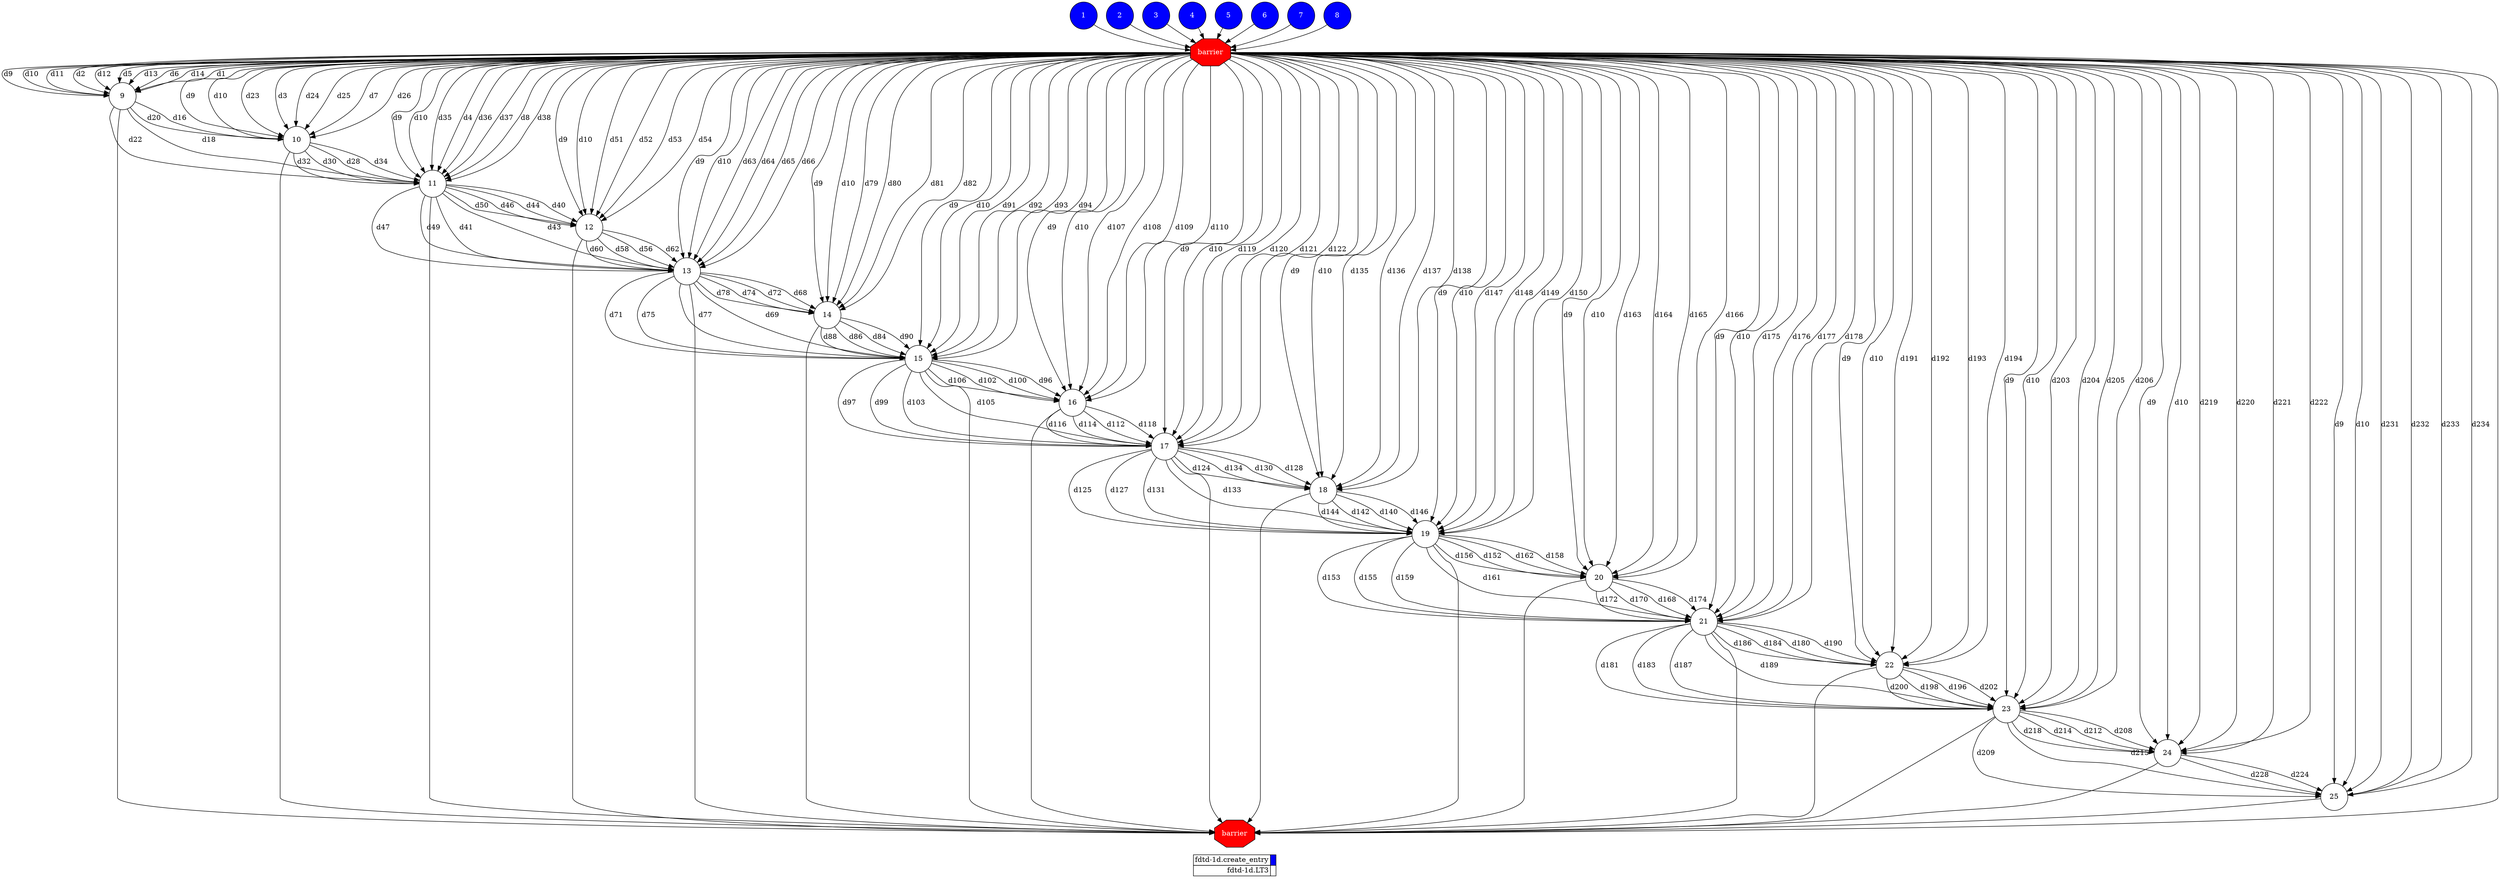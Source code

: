 digraph {
  rankdir=TB;
  labeljust="l";
  subgraph dependence_graph {
    ranksep=0.20;
    node[height=0.75];

1[shape=circle, style=filled fillcolor="#0000ff" fontcolor="#ffffff"];
2[shape=circle, style=filled fillcolor="#0000ff" fontcolor="#ffffff"];
3[shape=circle, style=filled fillcolor="#0000ff" fontcolor="#ffffff"];
4[shape=circle, style=filled fillcolor="#0000ff" fontcolor="#ffffff"];
5[shape=circle, style=filled fillcolor="#0000ff" fontcolor="#ffffff"];
6[shape=circle, style=filled fillcolor="#0000ff" fontcolor="#ffffff"];
7[shape=circle, style=filled fillcolor="#0000ff" fontcolor="#ffffff"];
8[shape=circle, style=filled fillcolor="#0000ff" fontcolor="#ffffff"];
Synchro1[label="barrier", shape=octagon, style=filled fillcolor="#ff0000" fontcolor="#FFFFFF"];
2 -> Synchro1;
7 -> Synchro1;
8 -> Synchro1;
1 -> Synchro1;
3 -> Synchro1;
4 -> Synchro1;
5 -> Synchro1;
6 -> Synchro1;
9[shape=circle, style=filled fillcolor="#ffffff" fontcolor="#000000"];
Synchro1 -> 9[ label="d9" ];
Synchro1 -> 9[ label="d10" ];
Synchro1 -> 9[ label="d11" ];
Synchro1 -> 9[ label="d2" ];
Synchro1 -> 9[ label="d12" ];
Synchro1 -> 9[ label="d5" ];
Synchro1 -> 9[ label="d13" ];
Synchro1 -> 9[ label="d6" ];
Synchro1 -> 9[ label="d14" ];
Synchro1 -> 9[ label="d1" ];
10[shape=circle, style=filled fillcolor="#ffffff" fontcolor="#000000"];
Synchro1 -> 10[ label="d9" ];
Synchro1 -> 10[ label="d10" ];
Synchro1 -> 10[ label="d23" ];
Synchro1 -> 10[ label="d3" ];
Synchro1 -> 10[ label="d24" ];
9 -> 10[ label="d20" ];
Synchro1 -> 10[ label="d25" ];
Synchro1 -> 10[ label="d7" ];
Synchro1 -> 10[ label="d26" ];
9 -> 10[ label="d16" ];
11[shape=circle, style=filled fillcolor="#ffffff" fontcolor="#000000"];
Synchro1 -> 11[ label="d9" ];
Synchro1 -> 11[ label="d10" ];
Synchro1 -> 11[ label="d35" ];
10 -> 11[ label="d34" ];
Synchro1 -> 11[ label="d4" ];
Synchro1 -> 11[ label="d36" ];
9 -> 11[ label="d18" ];
10 -> 11[ label="d32" ];
Synchro1 -> 11[ label="d37" ];
10 -> 11[ label="d30" ];
Synchro1 -> 11[ label="d8" ];
Synchro1 -> 11[ label="d38" ];
9 -> 11[ label="d22" ];
10 -> 11[ label="d28" ];
12[shape=circle, style=filled fillcolor="#ffffff" fontcolor="#000000"];
Synchro1 -> 12[ label="d9" ];
Synchro1 -> 12[ label="d10" ];
Synchro1 -> 12[ label="d51" ];
11 -> 12[ label="d50" ];
Synchro1 -> 12[ label="d52" ];
11 -> 12[ label="d46" ];
Synchro1 -> 12[ label="d53" ];
11 -> 12[ label="d44" ];
Synchro1 -> 12[ label="d54" ];
11 -> 12[ label="d40" ];
13[shape=circle, style=filled fillcolor="#ffffff" fontcolor="#000000"];
Synchro1 -> 13[ label="d9" ];
Synchro1 -> 13[ label="d10" ];
Synchro1 -> 13[ label="d63" ];
12 -> 13[ label="d62" ];
11 -> 13[ label="d41" ];
Synchro1 -> 13[ label="d64" ];
11 -> 13[ label="d43" ];
12 -> 13[ label="d60" ];
Synchro1 -> 13[ label="d65" ];
12 -> 13[ label="d58" ];
11 -> 13[ label="d47" ];
Synchro1 -> 13[ label="d66" ];
11 -> 13[ label="d49" ];
12 -> 13[ label="d56" ];
14[shape=circle, style=filled fillcolor="#ffffff" fontcolor="#000000"];
Synchro1 -> 14[ label="d9" ];
Synchro1 -> 14[ label="d10" ];
Synchro1 -> 14[ label="d79" ];
13 -> 14[ label="d78" ];
Synchro1 -> 14[ label="d80" ];
13 -> 14[ label="d74" ];
Synchro1 -> 14[ label="d81" ];
13 -> 14[ label="d72" ];
Synchro1 -> 14[ label="d82" ];
13 -> 14[ label="d68" ];
15[shape=circle, style=filled fillcolor="#ffffff" fontcolor="#000000"];
Synchro1 -> 15[ label="d9" ];
Synchro1 -> 15[ label="d10" ];
Synchro1 -> 15[ label="d91" ];
14 -> 15[ label="d90" ];
13 -> 15[ label="d69" ];
Synchro1 -> 15[ label="d92" ];
13 -> 15[ label="d71" ];
14 -> 15[ label="d88" ];
Synchro1 -> 15[ label="d93" ];
14 -> 15[ label="d86" ];
13 -> 15[ label="d75" ];
Synchro1 -> 15[ label="d94" ];
13 -> 15[ label="d77" ];
14 -> 15[ label="d84" ];
16[shape=circle, style=filled fillcolor="#ffffff" fontcolor="#000000"];
Synchro1 -> 16[ label="d9" ];
Synchro1 -> 16[ label="d10" ];
Synchro1 -> 16[ label="d107" ];
15 -> 16[ label="d106" ];
Synchro1 -> 16[ label="d108" ];
15 -> 16[ label="d102" ];
Synchro1 -> 16[ label="d109" ];
15 -> 16[ label="d100" ];
Synchro1 -> 16[ label="d110" ];
15 -> 16[ label="d96" ];
17[shape=circle, style=filled fillcolor="#ffffff" fontcolor="#000000"];
Synchro1 -> 17[ label="d9" ];
Synchro1 -> 17[ label="d10" ];
Synchro1 -> 17[ label="d119" ];
16 -> 17[ label="d118" ];
15 -> 17[ label="d97" ];
Synchro1 -> 17[ label="d120" ];
15 -> 17[ label="d99" ];
16 -> 17[ label="d116" ];
Synchro1 -> 17[ label="d121" ];
16 -> 17[ label="d114" ];
15 -> 17[ label="d103" ];
Synchro1 -> 17[ label="d122" ];
15 -> 17[ label="d105" ];
16 -> 17[ label="d112" ];
18[shape=circle, style=filled fillcolor="#ffffff" fontcolor="#000000"];
Synchro1 -> 18[ label="d9" ];
Synchro1 -> 18[ label="d10" ];
Synchro1 -> 18[ label="d135" ];
17 -> 18[ label="d134" ];
Synchro1 -> 18[ label="d136" ];
17 -> 18[ label="d130" ];
Synchro1 -> 18[ label="d137" ];
17 -> 18[ label="d128" ];
Synchro1 -> 18[ label="d138" ];
17 -> 18[ label="d124" ];
19[shape=circle, style=filled fillcolor="#ffffff" fontcolor="#000000"];
Synchro1 -> 19[ label="d9" ];
Synchro1 -> 19[ label="d10" ];
Synchro1 -> 19[ label="d147" ];
18 -> 19[ label="d146" ];
17 -> 19[ label="d125" ];
Synchro1 -> 19[ label="d148" ];
17 -> 19[ label="d127" ];
18 -> 19[ label="d144" ];
Synchro1 -> 19[ label="d149" ];
18 -> 19[ label="d142" ];
17 -> 19[ label="d131" ];
Synchro1 -> 19[ label="d150" ];
17 -> 19[ label="d133" ];
18 -> 19[ label="d140" ];
20[shape=circle, style=filled fillcolor="#ffffff" fontcolor="#000000"];
Synchro1 -> 20[ label="d9" ];
Synchro1 -> 20[ label="d10" ];
Synchro1 -> 20[ label="d163" ];
19 -> 20[ label="d162" ];
Synchro1 -> 20[ label="d164" ];
19 -> 20[ label="d158" ];
Synchro1 -> 20[ label="d165" ];
19 -> 20[ label="d156" ];
Synchro1 -> 20[ label="d166" ];
19 -> 20[ label="d152" ];
21[shape=circle, style=filled fillcolor="#ffffff" fontcolor="#000000"];
Synchro1 -> 21[ label="d9" ];
Synchro1 -> 21[ label="d10" ];
Synchro1 -> 21[ label="d175" ];
20 -> 21[ label="d174" ];
19 -> 21[ label="d153" ];
Synchro1 -> 21[ label="d176" ];
19 -> 21[ label="d155" ];
20 -> 21[ label="d172" ];
Synchro1 -> 21[ label="d177" ];
20 -> 21[ label="d170" ];
19 -> 21[ label="d159" ];
Synchro1 -> 21[ label="d178" ];
19 -> 21[ label="d161" ];
20 -> 21[ label="d168" ];
22[shape=circle, style=filled fillcolor="#ffffff" fontcolor="#000000"];
Synchro1 -> 22[ label="d9" ];
Synchro1 -> 22[ label="d10" ];
Synchro1 -> 22[ label="d191" ];
21 -> 22[ label="d190" ];
Synchro1 -> 22[ label="d192" ];
21 -> 22[ label="d186" ];
Synchro1 -> 22[ label="d193" ];
21 -> 22[ label="d184" ];
Synchro1 -> 22[ label="d194" ];
21 -> 22[ label="d180" ];
23[shape=circle, style=filled fillcolor="#ffffff" fontcolor="#000000"];
Synchro1 -> 23[ label="d9" ];
Synchro1 -> 23[ label="d10" ];
Synchro1 -> 23[ label="d203" ];
22 -> 23[ label="d202" ];
21 -> 23[ label="d181" ];
Synchro1 -> 23[ label="d204" ];
21 -> 23[ label="d183" ];
22 -> 23[ label="d200" ];
Synchro1 -> 23[ label="d205" ];
22 -> 23[ label="d198" ];
21 -> 23[ label="d187" ];
Synchro1 -> 23[ label="d206" ];
21 -> 23[ label="d189" ];
22 -> 23[ label="d196" ];
24[shape=circle, style=filled fillcolor="#ffffff" fontcolor="#000000"];
Synchro1 -> 24[ label="d9" ];
Synchro1 -> 24[ label="d10" ];
Synchro1 -> 24[ label="d219" ];
23 -> 24[ label="d218" ];
Synchro1 -> 24[ label="d220" ];
23 -> 24[ label="d214" ];
Synchro1 -> 24[ label="d221" ];
23 -> 24[ label="d212" ];
Synchro1 -> 24[ label="d222" ];
23 -> 24[ label="d208" ];
25[shape=circle, style=filled fillcolor="#ffffff" fontcolor="#000000"];
Synchro1 -> 25[ label="d9" ];
Synchro1 -> 25[ label="d10" ];
Synchro1 -> 25[ label="d231" ];
23 -> 25[ label="d209" ];
Synchro1 -> 25[ label="d232" ];
24 -> 25[ label="d228" ];
Synchro1 -> 25[ label="d233" ];
23 -> 25[ label="d215" ];
Synchro1 -> 25[ label="d234" ];
24 -> 25[ label="d224" ];
Synchro2[label="barrier", shape=octagon, style=filled fillcolor="#ff0000" fontcolor="#FFFFFF"];
Synchro1 -> Synchro2;
10 -> Synchro2;
20 -> Synchro2;
13 -> Synchro2;
18 -> Synchro2;
15 -> Synchro2;
19 -> Synchro2;
21 -> Synchro2;
24 -> Synchro2;
12 -> Synchro2;
23 -> Synchro2;
14 -> Synchro2;
25 -> Synchro2;
11 -> Synchro2;
9 -> Synchro2;
22 -> Synchro2;
16 -> Synchro2;
17 -> Synchro2;  }
  subgraph legend {
    rank=sink;
    node [shape=plaintext, height=0.75];
    ranksep=0.20;
    label = "Legend";
    key [label=<
      <table border="0" cellpadding="2" cellspacing="0" cellborder="1">
<tr>
<td align="right">fdtd-1d.create_entry</td>
<td bgcolor="#0000ff">&nbsp;</td>
</tr>
<tr>
<td align="right">fdtd-1d.LT3</td>
<td bgcolor="#ffffff">&nbsp;</td>
</tr>
      </table>
    >]
  }
}
